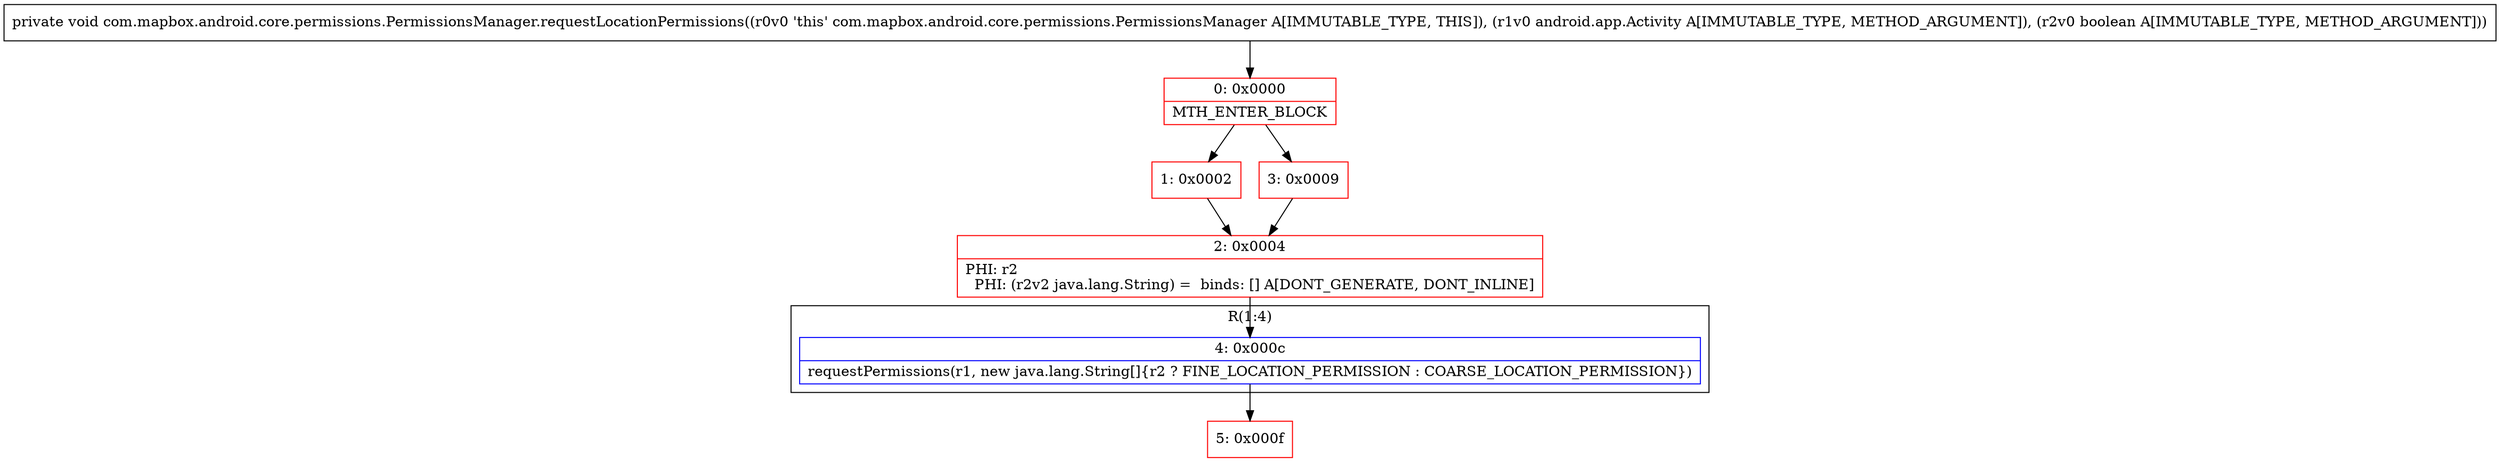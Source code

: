 digraph "CFG forcom.mapbox.android.core.permissions.PermissionsManager.requestLocationPermissions(Landroid\/app\/Activity;Z)V" {
subgraph cluster_Region_1206385528 {
label = "R(1:4)";
node [shape=record,color=blue];
Node_4 [shape=record,label="{4\:\ 0x000c|requestPermissions(r1, new java.lang.String[]\{r2 ? FINE_LOCATION_PERMISSION : COARSE_LOCATION_PERMISSION\})\l}"];
}
Node_0 [shape=record,color=red,label="{0\:\ 0x0000|MTH_ENTER_BLOCK\l}"];
Node_1 [shape=record,color=red,label="{1\:\ 0x0002}"];
Node_2 [shape=record,color=red,label="{2\:\ 0x0004|PHI: r2 \l  PHI: (r2v2 java.lang.String) =  binds: [] A[DONT_GENERATE, DONT_INLINE]\l}"];
Node_3 [shape=record,color=red,label="{3\:\ 0x0009}"];
Node_5 [shape=record,color=red,label="{5\:\ 0x000f}"];
MethodNode[shape=record,label="{private void com.mapbox.android.core.permissions.PermissionsManager.requestLocationPermissions((r0v0 'this' com.mapbox.android.core.permissions.PermissionsManager A[IMMUTABLE_TYPE, THIS]), (r1v0 android.app.Activity A[IMMUTABLE_TYPE, METHOD_ARGUMENT]), (r2v0 boolean A[IMMUTABLE_TYPE, METHOD_ARGUMENT])) }"];
MethodNode -> Node_0;
Node_4 -> Node_5;
Node_0 -> Node_1;
Node_0 -> Node_3;
Node_1 -> Node_2;
Node_2 -> Node_4;
Node_3 -> Node_2;
}

